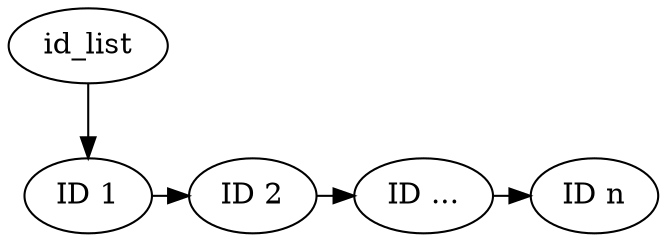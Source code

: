 digraph {
	rankdir="TB";
	id_list;
	subgraph {
		rank="same";
		id_1 [label="ID 1"];
		id_2 [label="ID 2"];
		id_p [label="ID ..."];
		id_n [label="ID n"];
		
		id_1 -> id_2 -> id_p -> id_n;
	}
	
	id_list -> id_1;
}